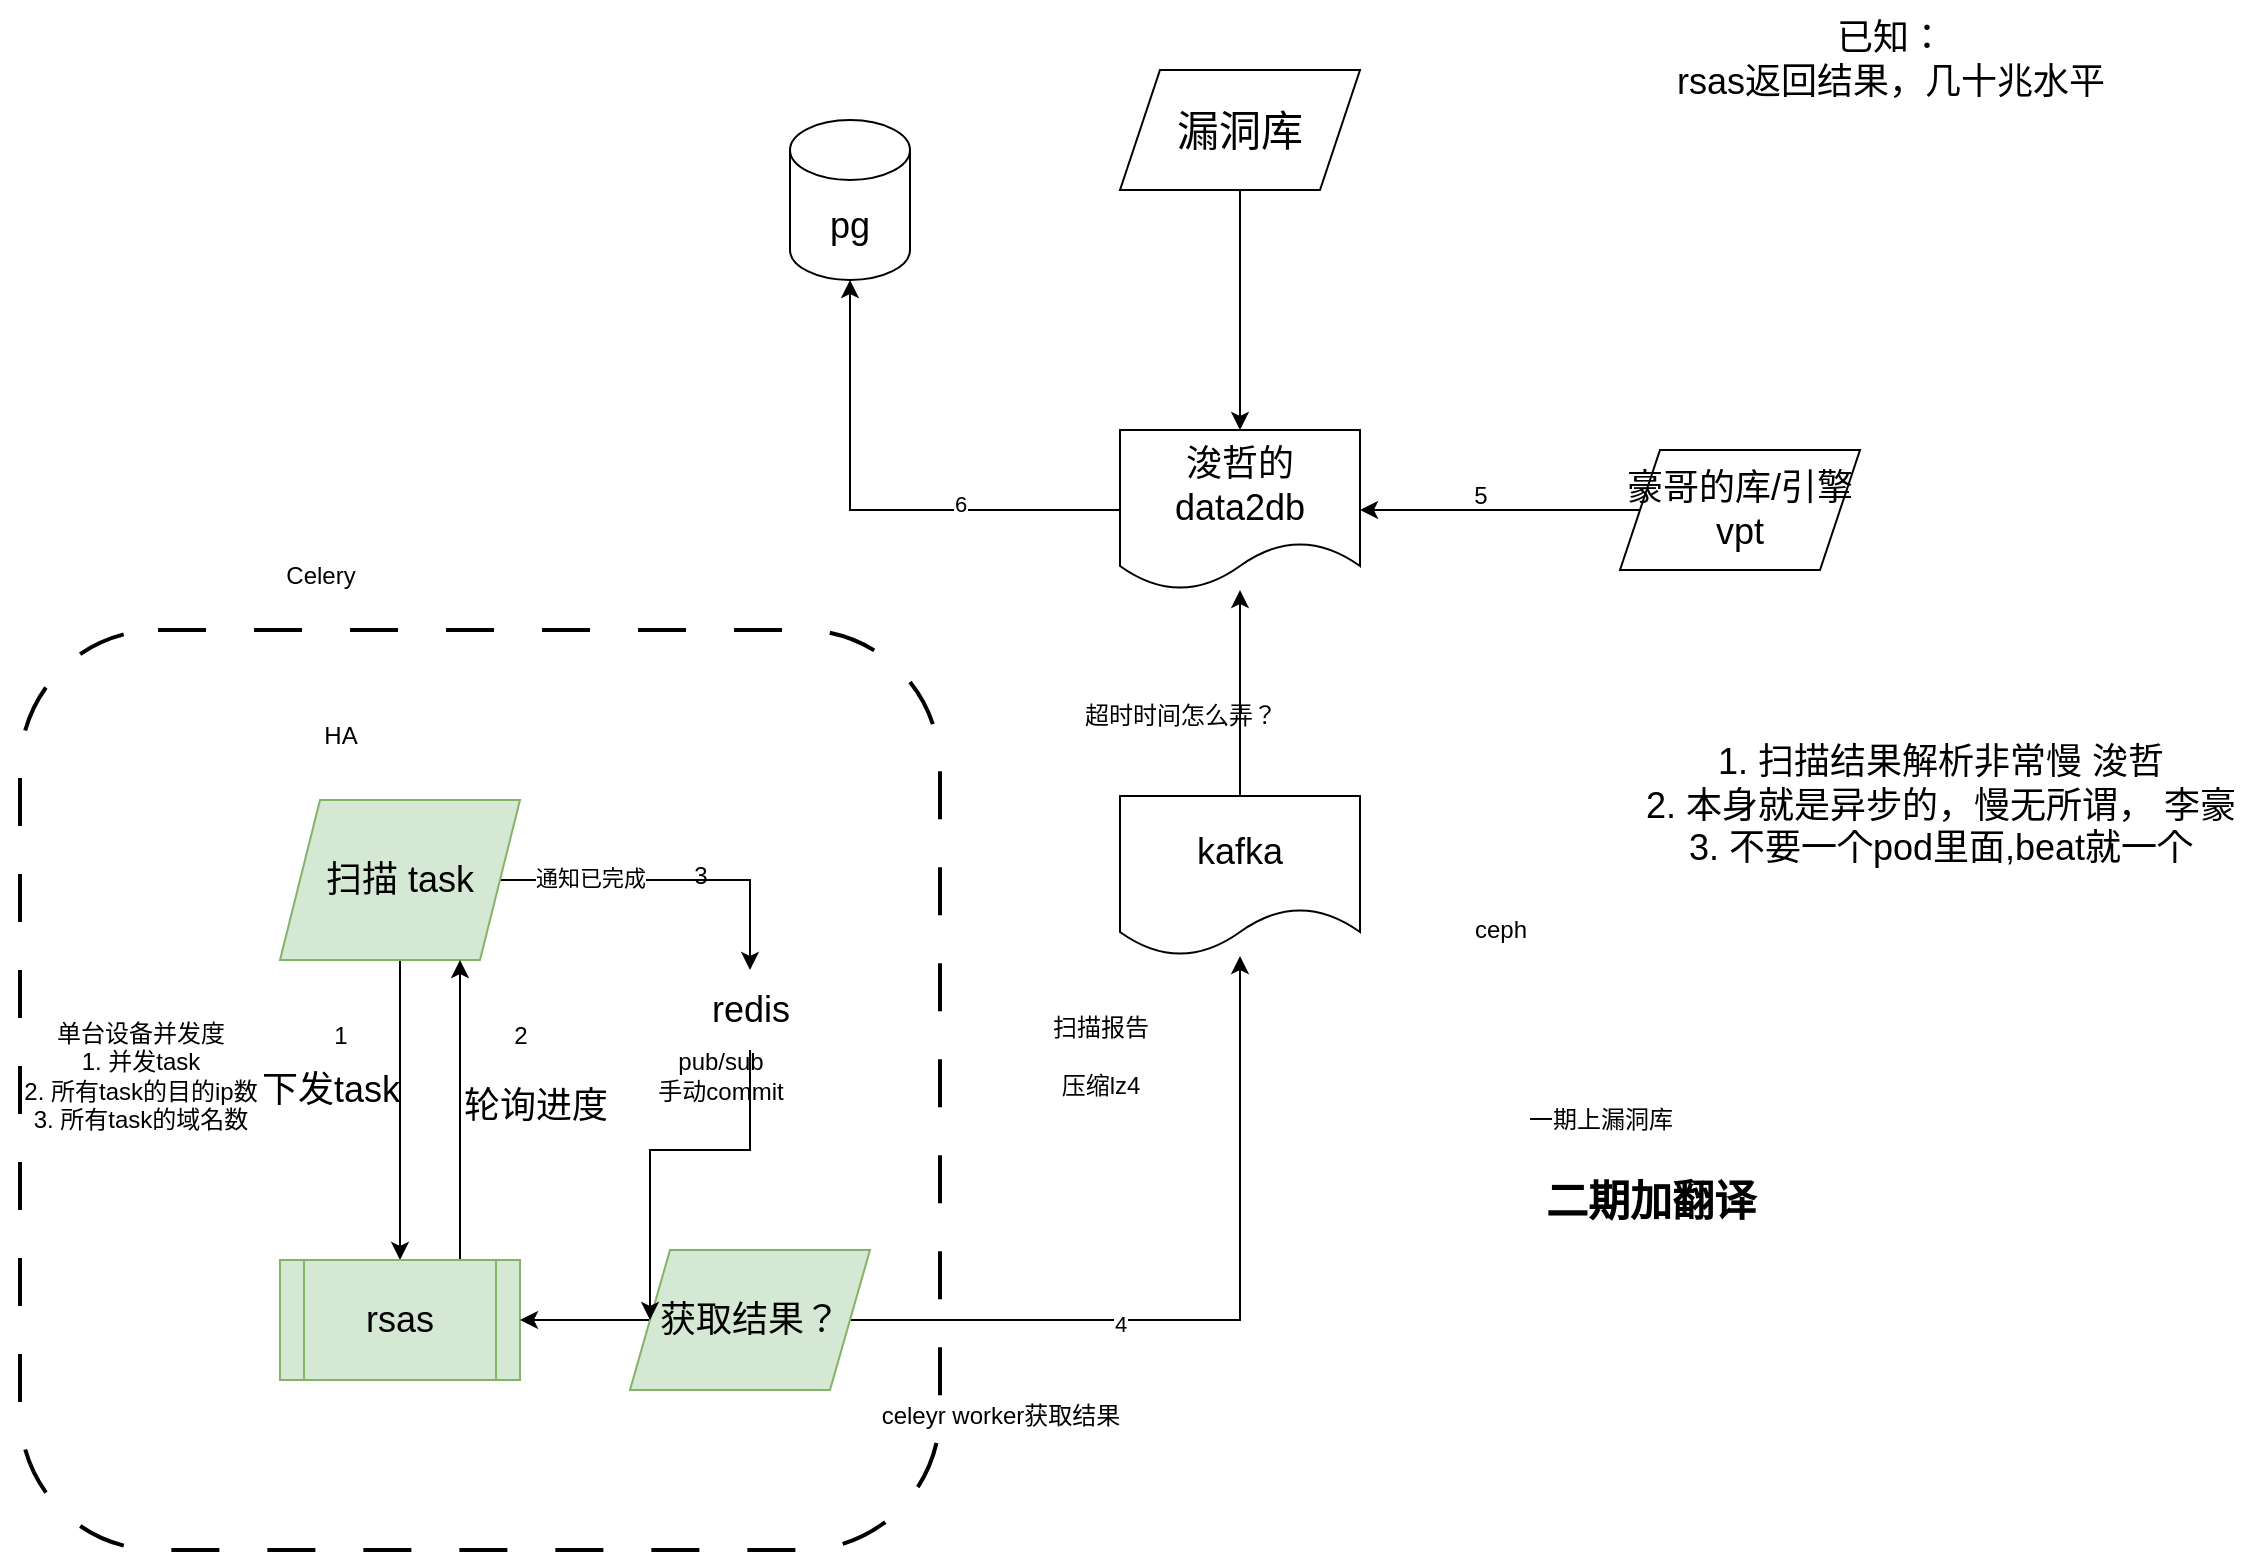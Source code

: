 <mxfile version="21.3.7" type="github">
  <diagram name="第 1 页" id="Ct-_knVzxgmesttWnQIj">
    <mxGraphModel dx="2603" dy="764" grid="1" gridSize="10" guides="1" tooltips="1" connect="1" arrows="1" fold="1" page="1" pageScale="1" pageWidth="1169" pageHeight="827" math="0" shadow="0">
      <root>
        <mxCell id="0" />
        <mxCell id="1" parent="0" />
        <mxCell id="sKhm8ClKQDuOqycXX5z--57" value="" style="whiteSpace=wrap;html=1;aspect=fixed;dashed=1;strokeWidth=2;dashPattern=12 12;perimeterSpacing=0;rounded=1;fillColor=none;" vertex="1" parent="1">
          <mxGeometry y="360" width="460" height="460" as="geometry" />
        </mxCell>
        <mxCell id="sKhm8ClKQDuOqycXX5z--1" value="pg" style="shape=cylinder3;whiteSpace=wrap;html=1;boundedLbl=1;backgroundOutline=1;size=15;fontSize=18;" vertex="1" parent="1">
          <mxGeometry x="385" y="105" width="60" height="80" as="geometry" />
        </mxCell>
        <mxCell id="sKhm8ClKQDuOqycXX5z--5" style="edgeStyle=orthogonalEdgeStyle;rounded=0;orthogonalLoop=1;jettySize=auto;html=1;entryX=0.5;entryY=0;entryDx=0;entryDy=0;fontSize=18;" edge="1" parent="1" source="sKhm8ClKQDuOqycXX5z--2" target="sKhm8ClKQDuOqycXX5z--4">
          <mxGeometry relative="1" as="geometry" />
        </mxCell>
        <mxCell id="sKhm8ClKQDuOqycXX5z--34" value="" style="edgeStyle=orthogonalEdgeStyle;rounded=0;orthogonalLoop=1;jettySize=auto;html=1;" edge="1" parent="1" source="sKhm8ClKQDuOqycXX5z--2" target="sKhm8ClKQDuOqycXX5z--17">
          <mxGeometry relative="1" as="geometry" />
        </mxCell>
        <mxCell id="sKhm8ClKQDuOqycXX5z--38" value="通知已完成" style="edgeLabel;html=1;align=center;verticalAlign=middle;resizable=0;points=[];" vertex="1" connectable="0" parent="sKhm8ClKQDuOqycXX5z--34">
          <mxGeometry x="-0.471" y="1" relative="1" as="geometry">
            <mxPoint as="offset" />
          </mxGeometry>
        </mxCell>
        <mxCell id="sKhm8ClKQDuOqycXX5z--2" value="扫描 task" style="shape=parallelogram;perimeter=parallelogramPerimeter;whiteSpace=wrap;html=1;fixedSize=1;fontSize=18;fillColor=#d5e8d4;strokeColor=#82b366;" vertex="1" parent="1">
          <mxGeometry x="130" y="445" width="120" height="80" as="geometry" />
        </mxCell>
        <mxCell id="sKhm8ClKQDuOqycXX5z--9" value="" style="edgeStyle=orthogonalEdgeStyle;rounded=0;orthogonalLoop=1;jettySize=auto;html=1;fontSize=18;" edge="1" parent="1" source="sKhm8ClKQDuOqycXX5z--3" target="sKhm8ClKQDuOqycXX5z--8">
          <mxGeometry relative="1" as="geometry" />
        </mxCell>
        <mxCell id="sKhm8ClKQDuOqycXX5z--3" value="kafka" style="shape=document;whiteSpace=wrap;html=1;boundedLbl=1;fontSize=18;" vertex="1" parent="1">
          <mxGeometry x="550" y="443" width="120" height="80" as="geometry" />
        </mxCell>
        <mxCell id="sKhm8ClKQDuOqycXX5z--11" style="edgeStyle=orthogonalEdgeStyle;rounded=0;orthogonalLoop=1;jettySize=auto;html=1;exitX=0.75;exitY=0;exitDx=0;exitDy=0;entryX=0.75;entryY=1;entryDx=0;entryDy=0;fontSize=18;" edge="1" parent="1" source="sKhm8ClKQDuOqycXX5z--4" target="sKhm8ClKQDuOqycXX5z--2">
          <mxGeometry relative="1" as="geometry" />
        </mxCell>
        <mxCell id="sKhm8ClKQDuOqycXX5z--4" value="rsas" style="shape=process;whiteSpace=wrap;html=1;backgroundOutline=1;fontSize=18;fillColor=#d5e8d4;strokeColor=#82b366;" vertex="1" parent="1">
          <mxGeometry x="130" y="675" width="120" height="60" as="geometry" />
        </mxCell>
        <mxCell id="sKhm8ClKQDuOqycXX5z--10" style="edgeStyle=orthogonalEdgeStyle;rounded=0;orthogonalLoop=1;jettySize=auto;html=1;entryX=0.5;entryY=1;entryDx=0;entryDy=0;entryPerimeter=0;fontSize=18;" edge="1" parent="1" source="sKhm8ClKQDuOqycXX5z--8" target="sKhm8ClKQDuOqycXX5z--1">
          <mxGeometry relative="1" as="geometry" />
        </mxCell>
        <mxCell id="sKhm8ClKQDuOqycXX5z--61" value="6" style="edgeLabel;html=1;align=center;verticalAlign=middle;resizable=0;points=[];" vertex="1" connectable="0" parent="sKhm8ClKQDuOqycXX5z--10">
          <mxGeometry x="-0.36" y="-3" relative="1" as="geometry">
            <mxPoint as="offset" />
          </mxGeometry>
        </mxCell>
        <mxCell id="sKhm8ClKQDuOqycXX5z--8" value="浚哲的data2db" style="shape=document;whiteSpace=wrap;html=1;boundedLbl=1;fontSize=18;" vertex="1" parent="1">
          <mxGeometry x="550" y="260" width="120" height="80" as="geometry" />
        </mxCell>
        <mxCell id="sKhm8ClKQDuOqycXX5z--62" style="edgeStyle=orthogonalEdgeStyle;rounded=0;orthogonalLoop=1;jettySize=auto;html=1;entryX=1;entryY=0.5;entryDx=0;entryDy=0;" edge="1" parent="1" source="sKhm8ClKQDuOqycXX5z--13" target="sKhm8ClKQDuOqycXX5z--8">
          <mxGeometry relative="1" as="geometry" />
        </mxCell>
        <mxCell id="sKhm8ClKQDuOqycXX5z--13" value="豪哥的库/引擎&lt;br style=&quot;font-size: 18px;&quot;&gt;vpt" style="shape=parallelogram;perimeter=parallelogramPerimeter;whiteSpace=wrap;html=1;fixedSize=1;fontSize=18;" vertex="1" parent="1">
          <mxGeometry x="800" y="270" width="120" height="60" as="geometry" />
        </mxCell>
        <mxCell id="sKhm8ClKQDuOqycXX5z--14" value="下发task" style="text;html=1;align=center;verticalAlign=middle;resizable=0;points=[];autosize=1;strokeColor=none;fillColor=none;fontSize=18;" vertex="1" parent="1">
          <mxGeometry x="110" y="570" width="90" height="40" as="geometry" />
        </mxCell>
        <mxCell id="sKhm8ClKQDuOqycXX5z--15" value="轮询进度&amp;nbsp;" style="text;html=1;align=center;verticalAlign=middle;resizable=0;points=[];autosize=1;strokeColor=none;fillColor=none;fontSize=18;" vertex="1" parent="1">
          <mxGeometry x="210" y="578" width="100" height="40" as="geometry" />
        </mxCell>
        <mxCell id="sKhm8ClKQDuOqycXX5z--36" style="edgeStyle=orthogonalEdgeStyle;rounded=0;orthogonalLoop=1;jettySize=auto;html=1;" edge="1" parent="1" source="sKhm8ClKQDuOqycXX5z--16" target="sKhm8ClKQDuOqycXX5z--3">
          <mxGeometry relative="1" as="geometry" />
        </mxCell>
        <mxCell id="sKhm8ClKQDuOqycXX5z--41" value="4" style="edgeLabel;html=1;align=center;verticalAlign=middle;resizable=0;points=[];" vertex="1" connectable="0" parent="sKhm8ClKQDuOqycXX5z--36">
          <mxGeometry x="-0.283" y="-2" relative="1" as="geometry">
            <mxPoint as="offset" />
          </mxGeometry>
        </mxCell>
        <mxCell id="sKhm8ClKQDuOqycXX5z--52" style="edgeStyle=orthogonalEdgeStyle;rounded=0;orthogonalLoop=1;jettySize=auto;html=1;entryX=1;entryY=0.5;entryDx=0;entryDy=0;" edge="1" parent="1" source="sKhm8ClKQDuOqycXX5z--16" target="sKhm8ClKQDuOqycXX5z--4">
          <mxGeometry relative="1" as="geometry" />
        </mxCell>
        <mxCell id="sKhm8ClKQDuOqycXX5z--16" value="获取结果？" style="shape=parallelogram;perimeter=parallelogramPerimeter;whiteSpace=wrap;html=1;fixedSize=1;fontSize=18;fillColor=#d5e8d4;strokeColor=#82b366;" vertex="1" parent="1">
          <mxGeometry x="305" y="670" width="120" height="70" as="geometry" />
        </mxCell>
        <mxCell id="sKhm8ClKQDuOqycXX5z--35" style="edgeStyle=orthogonalEdgeStyle;rounded=0;orthogonalLoop=1;jettySize=auto;html=1;entryX=0;entryY=0.5;entryDx=0;entryDy=0;" edge="1" parent="1" source="sKhm8ClKQDuOqycXX5z--17" target="sKhm8ClKQDuOqycXX5z--16">
          <mxGeometry relative="1" as="geometry" />
        </mxCell>
        <mxCell id="sKhm8ClKQDuOqycXX5z--17" value="redis" style="text;html=1;align=center;verticalAlign=middle;resizable=0;points=[];autosize=1;strokeColor=none;fillColor=none;fontSize=18;" vertex="1" parent="1">
          <mxGeometry x="335" y="530" width="60" height="40" as="geometry" />
        </mxCell>
        <mxCell id="sKhm8ClKQDuOqycXX5z--22" value="1. 扫描结果解析非常慢 浚哲&lt;br style=&quot;font-size: 18px;&quot;&gt;2. 本身就是异步的，慢无所谓， 李豪&lt;br&gt;3. 不要一个pod里面,beat就一个" style="text;html=1;align=center;verticalAlign=middle;resizable=0;points=[];autosize=1;strokeColor=none;fillColor=none;fontSize=18;" vertex="1" parent="1">
          <mxGeometry x="800" y="408" width="320" height="80" as="geometry" />
        </mxCell>
        <mxCell id="sKhm8ClKQDuOqycXX5z--23" value="已知：&lt;br&gt;rsas返回结果，几十兆水平" style="text;html=1;align=center;verticalAlign=middle;resizable=0;points=[];autosize=1;strokeColor=none;fillColor=none;fontSize=18;" vertex="1" parent="1">
          <mxGeometry x="815" y="45" width="240" height="60" as="geometry" />
        </mxCell>
        <mxCell id="sKhm8ClKQDuOqycXX5z--24" value="1" style="text;html=1;align=center;verticalAlign=middle;resizable=0;points=[];autosize=1;strokeColor=none;fillColor=none;" vertex="1" parent="1">
          <mxGeometry x="145" y="548" width="30" height="30" as="geometry" />
        </mxCell>
        <mxCell id="sKhm8ClKQDuOqycXX5z--25" value="2" style="text;html=1;align=center;verticalAlign=middle;resizable=0;points=[];autosize=1;strokeColor=none;fillColor=none;" vertex="1" parent="1">
          <mxGeometry x="235" y="548" width="30" height="30" as="geometry" />
        </mxCell>
        <mxCell id="sKhm8ClKQDuOqycXX5z--37" value="扫描报告&lt;br&gt;&lt;br&gt;压缩lz4" style="text;html=1;align=center;verticalAlign=middle;resizable=0;points=[];autosize=1;strokeColor=none;fillColor=none;" vertex="1" parent="1">
          <mxGeometry x="505" y="543" width="70" height="60" as="geometry" />
        </mxCell>
        <mxCell id="sKhm8ClKQDuOqycXX5z--40" value="3" style="text;html=1;align=center;verticalAlign=middle;resizable=0;points=[];autosize=1;strokeColor=none;fillColor=none;" vertex="1" parent="1">
          <mxGeometry x="325" y="468" width="30" height="30" as="geometry" />
        </mxCell>
        <mxCell id="sKhm8ClKQDuOqycXX5z--45" value="celeyr worker获取结果" style="text;html=1;align=center;verticalAlign=middle;resizable=0;points=[];autosize=1;strokeColor=none;fillColor=none;" vertex="1" parent="1">
          <mxGeometry x="420" y="738" width="140" height="30" as="geometry" />
        </mxCell>
        <mxCell id="sKhm8ClKQDuOqycXX5z--47" value="pub/sub&lt;br&gt;手动commit" style="text;html=1;align=center;verticalAlign=middle;resizable=0;points=[];autosize=1;strokeColor=none;fillColor=none;" vertex="1" parent="1">
          <mxGeometry x="305" y="563" width="90" height="40" as="geometry" />
        </mxCell>
        <mxCell id="sKhm8ClKQDuOqycXX5z--48" value="HA" style="text;html=1;align=center;verticalAlign=middle;resizable=0;points=[];autosize=1;strokeColor=none;fillColor=none;" vertex="1" parent="1">
          <mxGeometry x="140" y="398" width="40" height="30" as="geometry" />
        </mxCell>
        <mxCell id="sKhm8ClKQDuOqycXX5z--50" value="&lt;b&gt;二期加翻译&lt;/b&gt;" style="text;html=1;align=center;verticalAlign=middle;resizable=0;points=[];autosize=1;strokeColor=none;fillColor=none;fontSize=21;" vertex="1" parent="1">
          <mxGeometry x="750" y="625" width="130" height="40" as="geometry" />
        </mxCell>
        <mxCell id="sKhm8ClKQDuOqycXX5z--51" value="一期上漏洞库" style="text;html=1;align=center;verticalAlign=middle;resizable=0;points=[];autosize=1;strokeColor=none;fillColor=none;" vertex="1" parent="1">
          <mxGeometry x="740" y="590" width="100" height="30" as="geometry" />
        </mxCell>
        <mxCell id="sKhm8ClKQDuOqycXX5z--55" value="超时时间怎么弄？" style="text;html=1;align=center;verticalAlign=middle;resizable=0;points=[];autosize=1;strokeColor=none;fillColor=none;" vertex="1" parent="1">
          <mxGeometry x="520" y="388" width="120" height="30" as="geometry" />
        </mxCell>
        <mxCell id="sKhm8ClKQDuOqycXX5z--56" value="单台设备并发度&lt;br&gt;1. 并发task&lt;br&gt;2. 所有task的目的ip数&lt;br&gt;3. 所有task的域名数" style="text;html=1;align=center;verticalAlign=middle;resizable=0;points=[];autosize=1;strokeColor=none;fillColor=none;" vertex="1" parent="1">
          <mxGeometry x="-10" y="548" width="140" height="70" as="geometry" />
        </mxCell>
        <mxCell id="sKhm8ClKQDuOqycXX5z--58" value="Celery" style="text;html=1;align=center;verticalAlign=middle;resizable=0;points=[];autosize=1;strokeColor=none;fillColor=none;" vertex="1" parent="1">
          <mxGeometry x="120" y="318" width="60" height="30" as="geometry" />
        </mxCell>
        <mxCell id="sKhm8ClKQDuOqycXX5z--59" value="ceph" style="text;html=1;align=center;verticalAlign=middle;resizable=0;points=[];autosize=1;strokeColor=none;fillColor=none;" vertex="1" parent="1">
          <mxGeometry x="715" y="495" width="50" height="30" as="geometry" />
        </mxCell>
        <mxCell id="sKhm8ClKQDuOqycXX5z--60" value="5" style="text;html=1;align=center;verticalAlign=middle;resizable=0;points=[];autosize=1;strokeColor=none;fillColor=none;" vertex="1" parent="1">
          <mxGeometry x="715" y="278" width="30" height="30" as="geometry" />
        </mxCell>
        <mxCell id="sKhm8ClKQDuOqycXX5z--64" style="edgeStyle=orthogonalEdgeStyle;rounded=0;orthogonalLoop=1;jettySize=auto;html=1;entryX=0.5;entryY=0;entryDx=0;entryDy=0;" edge="1" parent="1" source="sKhm8ClKQDuOqycXX5z--63" target="sKhm8ClKQDuOqycXX5z--8">
          <mxGeometry relative="1" as="geometry" />
        </mxCell>
        <mxCell id="sKhm8ClKQDuOqycXX5z--63" value="漏洞库" style="shape=parallelogram;perimeter=parallelogramPerimeter;whiteSpace=wrap;html=1;fixedSize=1;fontSize=21;" vertex="1" parent="1">
          <mxGeometry x="550" y="80" width="120" height="60" as="geometry" />
        </mxCell>
      </root>
    </mxGraphModel>
  </diagram>
</mxfile>
